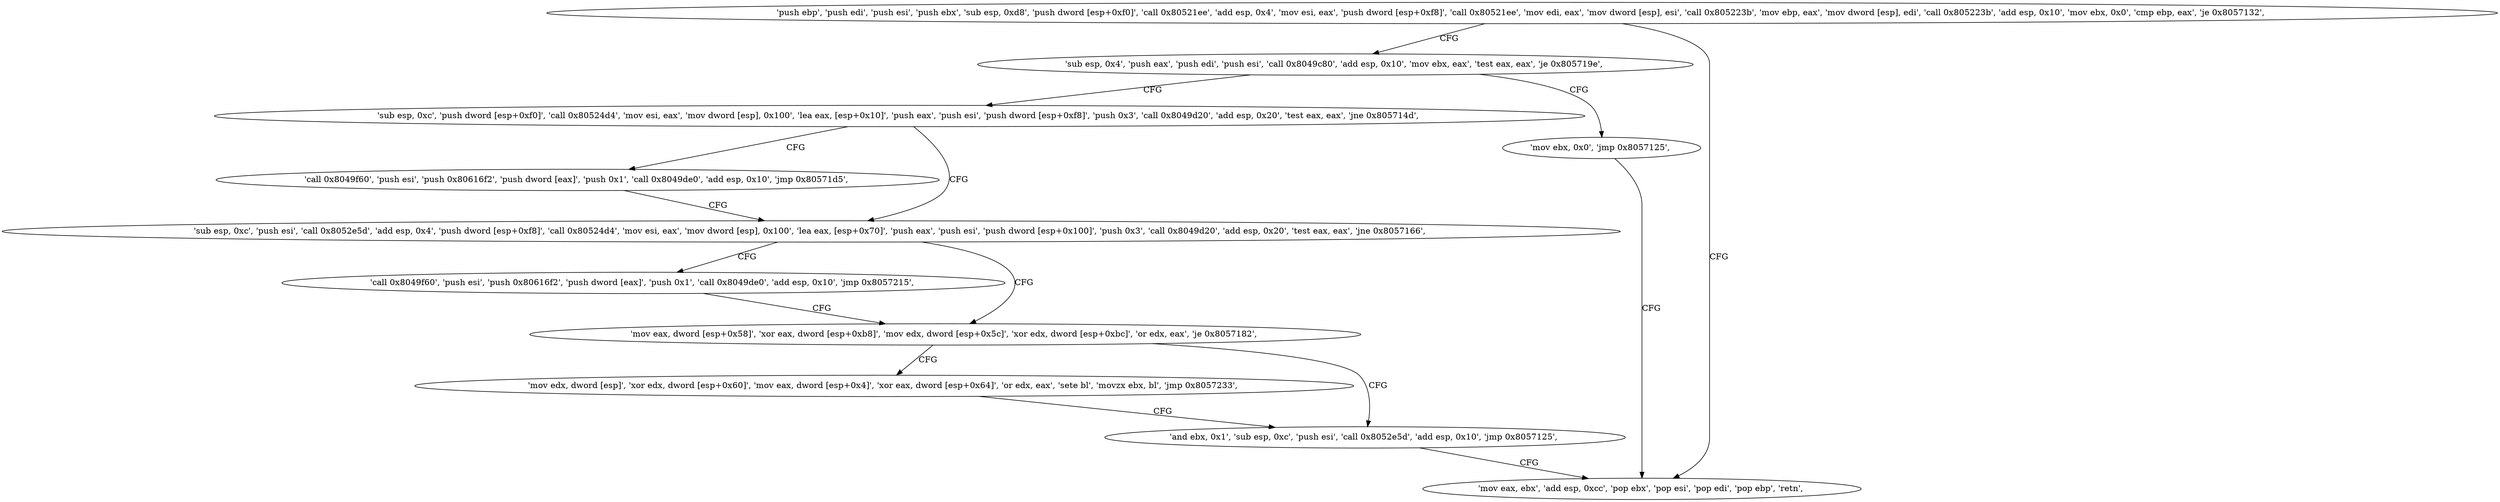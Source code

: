 digraph "func" {
"134574302" [label = "'push ebp', 'push edi', 'push esi', 'push ebx', 'sub esp, 0xd8', 'push dword [esp+0xf0]', 'call 0x80521ee', 'add esp, 0x4', 'mov esi, eax', 'push dword [esp+0xf8]', 'call 0x80521ee', 'mov edi, eax', 'mov dword [esp], esi', 'call 0x805223b', 'mov ebp, eax', 'mov dword [esp], edi', 'call 0x805223b', 'add esp, 0x10', 'mov ebx, 0x0', 'cmp ebp, eax', 'je 0x8057132', " ]
"134574386" [label = "'sub esp, 0x4', 'push eax', 'push edi', 'push esi', 'call 0x8049c80', 'add esp, 0x10', 'mov ebx, eax', 'test eax, eax', 'je 0x805719e', " ]
"134574373" [label = "'mov eax, ebx', 'add esp, 0xcc', 'pop ebx', 'pop esi', 'pop edi', 'pop ebp', 'retn', " ]
"134574494" [label = "'sub esp, 0xc', 'push dword [esp+0xf0]', 'call 0x80524d4', 'mov esi, eax', 'mov dword [esp], 0x100', 'lea eax, [esp+0x10]', 'push eax', 'push esi', 'push dword [esp+0xf8]', 'push 0x3', 'call 0x8049d20', 'add esp, 0x20', 'test eax, eax', 'jne 0x805714d', " ]
"134574406" [label = "'mov ebx, 0x0', 'jmp 0x8057125', " ]
"134574413" [label = "'call 0x8049f60', 'push esi', 'push 0x80616f2', 'push dword [eax]', 'push 0x1', 'call 0x8049de0', 'add esp, 0x10', 'jmp 0x80571d5', " ]
"134574549" [label = "'sub esp, 0xc', 'push esi', 'call 0x8052e5d', 'add esp, 0x4', 'push dword [esp+0xf8]', 'call 0x80524d4', 'mov esi, eax', 'mov dword [esp], 0x100', 'lea eax, [esp+0x70]', 'push eax', 'push esi', 'push dword [esp+0x100]', 'push 0x3', 'call 0x8049d20', 'add esp, 0x20', 'test eax, eax', 'jne 0x8057166', " ]
"134574438" [label = "'call 0x8049f60', 'push esi', 'push 0x80616f2', 'push dword [eax]', 'push 0x1', 'call 0x8049de0', 'add esp, 0x10', 'jmp 0x8057215', " ]
"134574613" [label = "'mov eax, dword [esp+0x58]', 'xor eax, dword [esp+0xb8]', 'mov edx, dword [esp+0x5c]', 'xor edx, dword [esp+0xbc]', 'or edx, eax', 'je 0x8057182', " ]
"134574466" [label = "'mov edx, dword [esp]', 'xor edx, dword [esp+0x60]', 'mov eax, dword [esp+0x4]', 'xor eax, dword [esp+0x64]', 'or edx, eax', 'sete bl', 'movzx ebx, bl', 'jmp 0x8057233', " ]
"134574643" [label = "'and ebx, 0x1', 'sub esp, 0xc', 'push esi', 'call 0x8052e5d', 'add esp, 0x10', 'jmp 0x8057125', " ]
"134574302" -> "134574386" [ label = "CFG" ]
"134574302" -> "134574373" [ label = "CFG" ]
"134574386" -> "134574494" [ label = "CFG" ]
"134574386" -> "134574406" [ label = "CFG" ]
"134574494" -> "134574413" [ label = "CFG" ]
"134574494" -> "134574549" [ label = "CFG" ]
"134574406" -> "134574373" [ label = "CFG" ]
"134574413" -> "134574549" [ label = "CFG" ]
"134574549" -> "134574438" [ label = "CFG" ]
"134574549" -> "134574613" [ label = "CFG" ]
"134574438" -> "134574613" [ label = "CFG" ]
"134574613" -> "134574466" [ label = "CFG" ]
"134574613" -> "134574643" [ label = "CFG" ]
"134574466" -> "134574643" [ label = "CFG" ]
"134574643" -> "134574373" [ label = "CFG" ]
}
